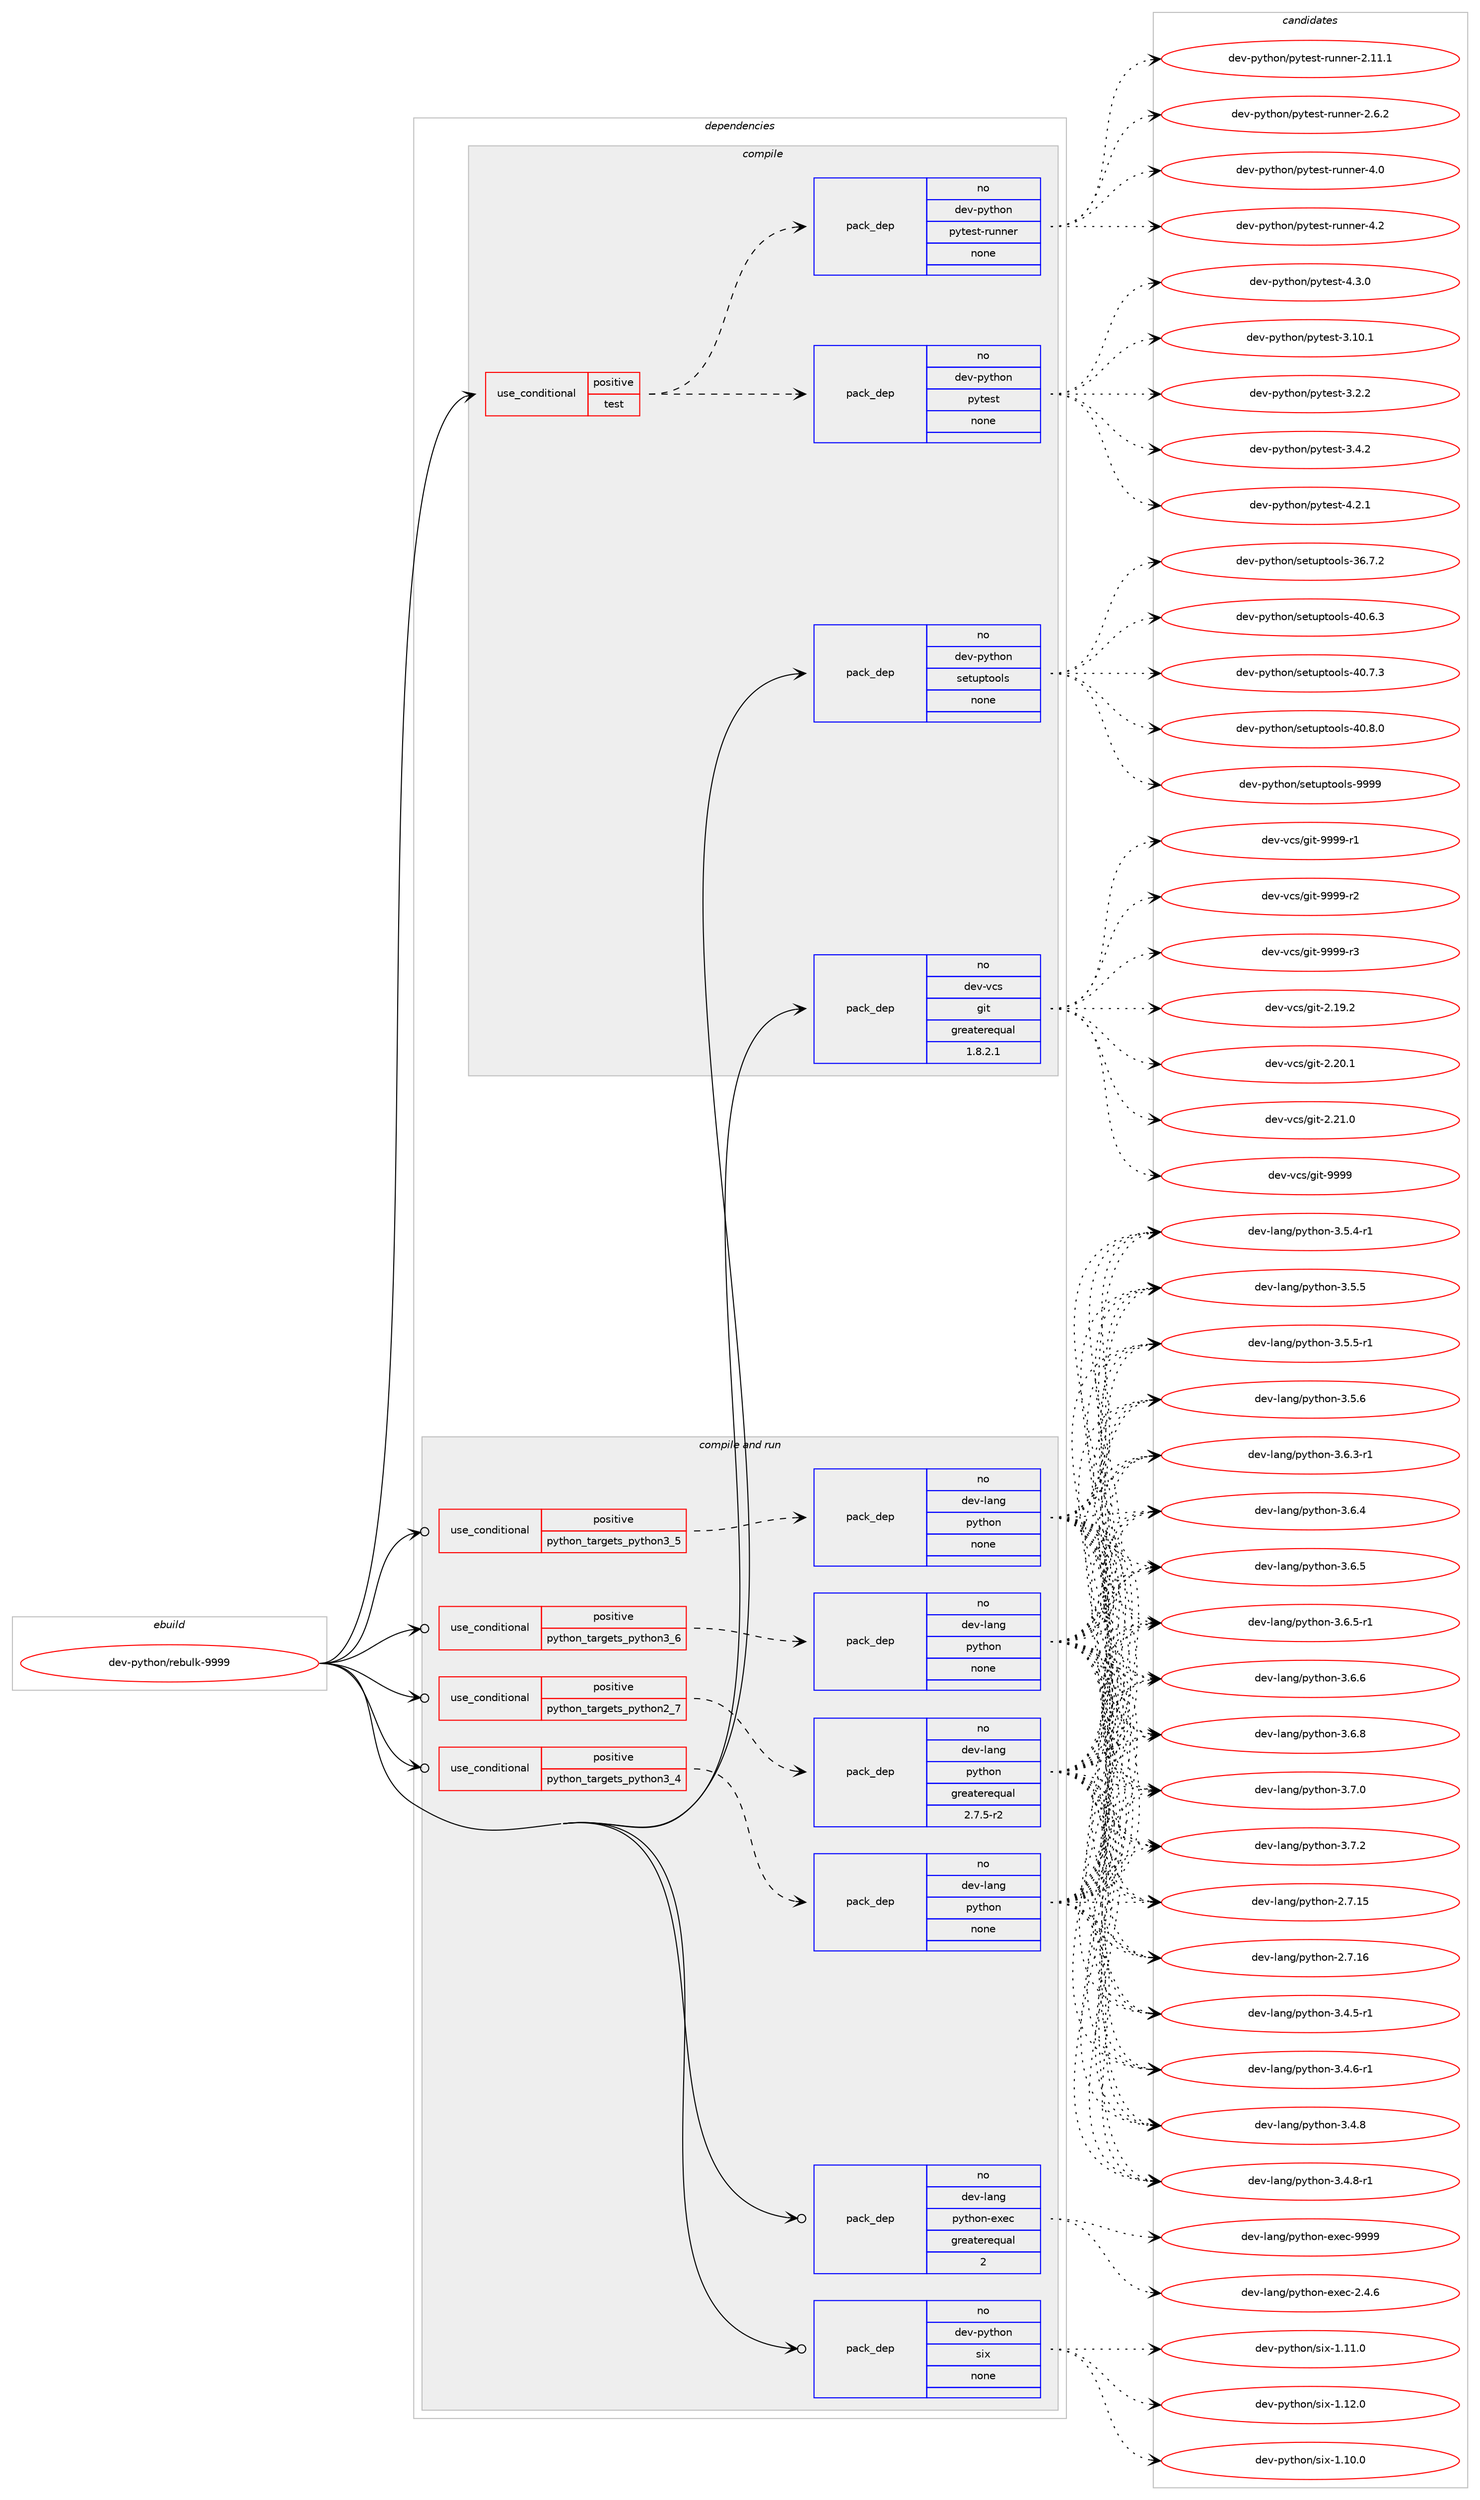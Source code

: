 digraph prolog {

# *************
# Graph options
# *************

newrank=true;
concentrate=true;
compound=true;
graph [rankdir=LR,fontname=Helvetica,fontsize=10,ranksep=1.5];#, ranksep=2.5, nodesep=0.2];
edge  [arrowhead=vee];
node  [fontname=Helvetica,fontsize=10];

# **********
# The ebuild
# **********

subgraph cluster_leftcol {
color=gray;
rank=same;
label=<<i>ebuild</i>>;
id [label="dev-python/rebulk-9999", color=red, width=4, href="../dev-python/rebulk-9999.svg"];
}

# ****************
# The dependencies
# ****************

subgraph cluster_midcol {
color=gray;
label=<<i>dependencies</i>>;
subgraph cluster_compile {
fillcolor="#eeeeee";
style=filled;
label=<<i>compile</i>>;
subgraph cond383609 {
dependency1438420 [label=<<TABLE BORDER="0" CELLBORDER="1" CELLSPACING="0" CELLPADDING="4"><TR><TD ROWSPAN="3" CELLPADDING="10">use_conditional</TD></TR><TR><TD>positive</TD></TR><TR><TD>test</TD></TR></TABLE>>, shape=none, color=red];
subgraph pack1031451 {
dependency1438421 [label=<<TABLE BORDER="0" CELLBORDER="1" CELLSPACING="0" CELLPADDING="4" WIDTH="220"><TR><TD ROWSPAN="6" CELLPADDING="30">pack_dep</TD></TR><TR><TD WIDTH="110">no</TD></TR><TR><TD>dev-python</TD></TR><TR><TD>pytest</TD></TR><TR><TD>none</TD></TR><TR><TD></TD></TR></TABLE>>, shape=none, color=blue];
}
dependency1438420:e -> dependency1438421:w [weight=20,style="dashed",arrowhead="vee"];
subgraph pack1031452 {
dependency1438422 [label=<<TABLE BORDER="0" CELLBORDER="1" CELLSPACING="0" CELLPADDING="4" WIDTH="220"><TR><TD ROWSPAN="6" CELLPADDING="30">pack_dep</TD></TR><TR><TD WIDTH="110">no</TD></TR><TR><TD>dev-python</TD></TR><TR><TD>pytest-runner</TD></TR><TR><TD>none</TD></TR><TR><TD></TD></TR></TABLE>>, shape=none, color=blue];
}
dependency1438420:e -> dependency1438422:w [weight=20,style="dashed",arrowhead="vee"];
}
id:e -> dependency1438420:w [weight=20,style="solid",arrowhead="vee"];
subgraph pack1031453 {
dependency1438423 [label=<<TABLE BORDER="0" CELLBORDER="1" CELLSPACING="0" CELLPADDING="4" WIDTH="220"><TR><TD ROWSPAN="6" CELLPADDING="30">pack_dep</TD></TR><TR><TD WIDTH="110">no</TD></TR><TR><TD>dev-python</TD></TR><TR><TD>setuptools</TD></TR><TR><TD>none</TD></TR><TR><TD></TD></TR></TABLE>>, shape=none, color=blue];
}
id:e -> dependency1438423:w [weight=20,style="solid",arrowhead="vee"];
subgraph pack1031454 {
dependency1438424 [label=<<TABLE BORDER="0" CELLBORDER="1" CELLSPACING="0" CELLPADDING="4" WIDTH="220"><TR><TD ROWSPAN="6" CELLPADDING="30">pack_dep</TD></TR><TR><TD WIDTH="110">no</TD></TR><TR><TD>dev-vcs</TD></TR><TR><TD>git</TD></TR><TR><TD>greaterequal</TD></TR><TR><TD>1.8.2.1</TD></TR></TABLE>>, shape=none, color=blue];
}
id:e -> dependency1438424:w [weight=20,style="solid",arrowhead="vee"];
}
subgraph cluster_compileandrun {
fillcolor="#eeeeee";
style=filled;
label=<<i>compile and run</i>>;
subgraph cond383610 {
dependency1438425 [label=<<TABLE BORDER="0" CELLBORDER="1" CELLSPACING="0" CELLPADDING="4"><TR><TD ROWSPAN="3" CELLPADDING="10">use_conditional</TD></TR><TR><TD>positive</TD></TR><TR><TD>python_targets_python2_7</TD></TR></TABLE>>, shape=none, color=red];
subgraph pack1031455 {
dependency1438426 [label=<<TABLE BORDER="0" CELLBORDER="1" CELLSPACING="0" CELLPADDING="4" WIDTH="220"><TR><TD ROWSPAN="6" CELLPADDING="30">pack_dep</TD></TR><TR><TD WIDTH="110">no</TD></TR><TR><TD>dev-lang</TD></TR><TR><TD>python</TD></TR><TR><TD>greaterequal</TD></TR><TR><TD>2.7.5-r2</TD></TR></TABLE>>, shape=none, color=blue];
}
dependency1438425:e -> dependency1438426:w [weight=20,style="dashed",arrowhead="vee"];
}
id:e -> dependency1438425:w [weight=20,style="solid",arrowhead="odotvee"];
subgraph cond383611 {
dependency1438427 [label=<<TABLE BORDER="0" CELLBORDER="1" CELLSPACING="0" CELLPADDING="4"><TR><TD ROWSPAN="3" CELLPADDING="10">use_conditional</TD></TR><TR><TD>positive</TD></TR><TR><TD>python_targets_python3_4</TD></TR></TABLE>>, shape=none, color=red];
subgraph pack1031456 {
dependency1438428 [label=<<TABLE BORDER="0" CELLBORDER="1" CELLSPACING="0" CELLPADDING="4" WIDTH="220"><TR><TD ROWSPAN="6" CELLPADDING="30">pack_dep</TD></TR><TR><TD WIDTH="110">no</TD></TR><TR><TD>dev-lang</TD></TR><TR><TD>python</TD></TR><TR><TD>none</TD></TR><TR><TD></TD></TR></TABLE>>, shape=none, color=blue];
}
dependency1438427:e -> dependency1438428:w [weight=20,style="dashed",arrowhead="vee"];
}
id:e -> dependency1438427:w [weight=20,style="solid",arrowhead="odotvee"];
subgraph cond383612 {
dependency1438429 [label=<<TABLE BORDER="0" CELLBORDER="1" CELLSPACING="0" CELLPADDING="4"><TR><TD ROWSPAN="3" CELLPADDING="10">use_conditional</TD></TR><TR><TD>positive</TD></TR><TR><TD>python_targets_python3_5</TD></TR></TABLE>>, shape=none, color=red];
subgraph pack1031457 {
dependency1438430 [label=<<TABLE BORDER="0" CELLBORDER="1" CELLSPACING="0" CELLPADDING="4" WIDTH="220"><TR><TD ROWSPAN="6" CELLPADDING="30">pack_dep</TD></TR><TR><TD WIDTH="110">no</TD></TR><TR><TD>dev-lang</TD></TR><TR><TD>python</TD></TR><TR><TD>none</TD></TR><TR><TD></TD></TR></TABLE>>, shape=none, color=blue];
}
dependency1438429:e -> dependency1438430:w [weight=20,style="dashed",arrowhead="vee"];
}
id:e -> dependency1438429:w [weight=20,style="solid",arrowhead="odotvee"];
subgraph cond383613 {
dependency1438431 [label=<<TABLE BORDER="0" CELLBORDER="1" CELLSPACING="0" CELLPADDING="4"><TR><TD ROWSPAN="3" CELLPADDING="10">use_conditional</TD></TR><TR><TD>positive</TD></TR><TR><TD>python_targets_python3_6</TD></TR></TABLE>>, shape=none, color=red];
subgraph pack1031458 {
dependency1438432 [label=<<TABLE BORDER="0" CELLBORDER="1" CELLSPACING="0" CELLPADDING="4" WIDTH="220"><TR><TD ROWSPAN="6" CELLPADDING="30">pack_dep</TD></TR><TR><TD WIDTH="110">no</TD></TR><TR><TD>dev-lang</TD></TR><TR><TD>python</TD></TR><TR><TD>none</TD></TR><TR><TD></TD></TR></TABLE>>, shape=none, color=blue];
}
dependency1438431:e -> dependency1438432:w [weight=20,style="dashed",arrowhead="vee"];
}
id:e -> dependency1438431:w [weight=20,style="solid",arrowhead="odotvee"];
subgraph pack1031459 {
dependency1438433 [label=<<TABLE BORDER="0" CELLBORDER="1" CELLSPACING="0" CELLPADDING="4" WIDTH="220"><TR><TD ROWSPAN="6" CELLPADDING="30">pack_dep</TD></TR><TR><TD WIDTH="110">no</TD></TR><TR><TD>dev-lang</TD></TR><TR><TD>python-exec</TD></TR><TR><TD>greaterequal</TD></TR><TR><TD>2</TD></TR></TABLE>>, shape=none, color=blue];
}
id:e -> dependency1438433:w [weight=20,style="solid",arrowhead="odotvee"];
subgraph pack1031460 {
dependency1438434 [label=<<TABLE BORDER="0" CELLBORDER="1" CELLSPACING="0" CELLPADDING="4" WIDTH="220"><TR><TD ROWSPAN="6" CELLPADDING="30">pack_dep</TD></TR><TR><TD WIDTH="110">no</TD></TR><TR><TD>dev-python</TD></TR><TR><TD>six</TD></TR><TR><TD>none</TD></TR><TR><TD></TD></TR></TABLE>>, shape=none, color=blue];
}
id:e -> dependency1438434:w [weight=20,style="solid",arrowhead="odotvee"];
}
subgraph cluster_run {
fillcolor="#eeeeee";
style=filled;
label=<<i>run</i>>;
}
}

# **************
# The candidates
# **************

subgraph cluster_choices {
rank=same;
color=gray;
label=<<i>candidates</i>>;

subgraph choice1031451 {
color=black;
nodesep=1;
choice100101118451121211161041111104711212111610111511645514649484649 [label="dev-python/pytest-3.10.1", color=red, width=4,href="../dev-python/pytest-3.10.1.svg"];
choice1001011184511212111610411111047112121116101115116455146504650 [label="dev-python/pytest-3.2.2", color=red, width=4,href="../dev-python/pytest-3.2.2.svg"];
choice1001011184511212111610411111047112121116101115116455146524650 [label="dev-python/pytest-3.4.2", color=red, width=4,href="../dev-python/pytest-3.4.2.svg"];
choice1001011184511212111610411111047112121116101115116455246504649 [label="dev-python/pytest-4.2.1", color=red, width=4,href="../dev-python/pytest-4.2.1.svg"];
choice1001011184511212111610411111047112121116101115116455246514648 [label="dev-python/pytest-4.3.0", color=red, width=4,href="../dev-python/pytest-4.3.0.svg"];
dependency1438421:e -> choice100101118451121211161041111104711212111610111511645514649484649:w [style=dotted,weight="100"];
dependency1438421:e -> choice1001011184511212111610411111047112121116101115116455146504650:w [style=dotted,weight="100"];
dependency1438421:e -> choice1001011184511212111610411111047112121116101115116455146524650:w [style=dotted,weight="100"];
dependency1438421:e -> choice1001011184511212111610411111047112121116101115116455246504649:w [style=dotted,weight="100"];
dependency1438421:e -> choice1001011184511212111610411111047112121116101115116455246514648:w [style=dotted,weight="100"];
}
subgraph choice1031452 {
color=black;
nodesep=1;
choice10010111845112121116104111110471121211161011151164511411711011010111445504649494649 [label="dev-python/pytest-runner-2.11.1", color=red, width=4,href="../dev-python/pytest-runner-2.11.1.svg"];
choice100101118451121211161041111104711212111610111511645114117110110101114455046544650 [label="dev-python/pytest-runner-2.6.2", color=red, width=4,href="../dev-python/pytest-runner-2.6.2.svg"];
choice10010111845112121116104111110471121211161011151164511411711011010111445524648 [label="dev-python/pytest-runner-4.0", color=red, width=4,href="../dev-python/pytest-runner-4.0.svg"];
choice10010111845112121116104111110471121211161011151164511411711011010111445524650 [label="dev-python/pytest-runner-4.2", color=red, width=4,href="../dev-python/pytest-runner-4.2.svg"];
dependency1438422:e -> choice10010111845112121116104111110471121211161011151164511411711011010111445504649494649:w [style=dotted,weight="100"];
dependency1438422:e -> choice100101118451121211161041111104711212111610111511645114117110110101114455046544650:w [style=dotted,weight="100"];
dependency1438422:e -> choice10010111845112121116104111110471121211161011151164511411711011010111445524648:w [style=dotted,weight="100"];
dependency1438422:e -> choice10010111845112121116104111110471121211161011151164511411711011010111445524650:w [style=dotted,weight="100"];
}
subgraph choice1031453 {
color=black;
nodesep=1;
choice100101118451121211161041111104711510111611711211611111110811545515446554650 [label="dev-python/setuptools-36.7.2", color=red, width=4,href="../dev-python/setuptools-36.7.2.svg"];
choice100101118451121211161041111104711510111611711211611111110811545524846544651 [label="dev-python/setuptools-40.6.3", color=red, width=4,href="../dev-python/setuptools-40.6.3.svg"];
choice100101118451121211161041111104711510111611711211611111110811545524846554651 [label="dev-python/setuptools-40.7.3", color=red, width=4,href="../dev-python/setuptools-40.7.3.svg"];
choice100101118451121211161041111104711510111611711211611111110811545524846564648 [label="dev-python/setuptools-40.8.0", color=red, width=4,href="../dev-python/setuptools-40.8.0.svg"];
choice10010111845112121116104111110471151011161171121161111111081154557575757 [label="dev-python/setuptools-9999", color=red, width=4,href="../dev-python/setuptools-9999.svg"];
dependency1438423:e -> choice100101118451121211161041111104711510111611711211611111110811545515446554650:w [style=dotted,weight="100"];
dependency1438423:e -> choice100101118451121211161041111104711510111611711211611111110811545524846544651:w [style=dotted,weight="100"];
dependency1438423:e -> choice100101118451121211161041111104711510111611711211611111110811545524846554651:w [style=dotted,weight="100"];
dependency1438423:e -> choice100101118451121211161041111104711510111611711211611111110811545524846564648:w [style=dotted,weight="100"];
dependency1438423:e -> choice10010111845112121116104111110471151011161171121161111111081154557575757:w [style=dotted,weight="100"];
}
subgraph choice1031454 {
color=black;
nodesep=1;
choice10010111845118991154710310511645504649574650 [label="dev-vcs/git-2.19.2", color=red, width=4,href="../dev-vcs/git-2.19.2.svg"];
choice10010111845118991154710310511645504650484649 [label="dev-vcs/git-2.20.1", color=red, width=4,href="../dev-vcs/git-2.20.1.svg"];
choice10010111845118991154710310511645504650494648 [label="dev-vcs/git-2.21.0", color=red, width=4,href="../dev-vcs/git-2.21.0.svg"];
choice1001011184511899115471031051164557575757 [label="dev-vcs/git-9999", color=red, width=4,href="../dev-vcs/git-9999.svg"];
choice10010111845118991154710310511645575757574511449 [label="dev-vcs/git-9999-r1", color=red, width=4,href="../dev-vcs/git-9999-r1.svg"];
choice10010111845118991154710310511645575757574511450 [label="dev-vcs/git-9999-r2", color=red, width=4,href="../dev-vcs/git-9999-r2.svg"];
choice10010111845118991154710310511645575757574511451 [label="dev-vcs/git-9999-r3", color=red, width=4,href="../dev-vcs/git-9999-r3.svg"];
dependency1438424:e -> choice10010111845118991154710310511645504649574650:w [style=dotted,weight="100"];
dependency1438424:e -> choice10010111845118991154710310511645504650484649:w [style=dotted,weight="100"];
dependency1438424:e -> choice10010111845118991154710310511645504650494648:w [style=dotted,weight="100"];
dependency1438424:e -> choice1001011184511899115471031051164557575757:w [style=dotted,weight="100"];
dependency1438424:e -> choice10010111845118991154710310511645575757574511449:w [style=dotted,weight="100"];
dependency1438424:e -> choice10010111845118991154710310511645575757574511450:w [style=dotted,weight="100"];
dependency1438424:e -> choice10010111845118991154710310511645575757574511451:w [style=dotted,weight="100"];
}
subgraph choice1031455 {
color=black;
nodesep=1;
choice10010111845108971101034711212111610411111045504655464953 [label="dev-lang/python-2.7.15", color=red, width=4,href="../dev-lang/python-2.7.15.svg"];
choice10010111845108971101034711212111610411111045504655464954 [label="dev-lang/python-2.7.16", color=red, width=4,href="../dev-lang/python-2.7.16.svg"];
choice1001011184510897110103471121211161041111104551465246534511449 [label="dev-lang/python-3.4.5-r1", color=red, width=4,href="../dev-lang/python-3.4.5-r1.svg"];
choice1001011184510897110103471121211161041111104551465246544511449 [label="dev-lang/python-3.4.6-r1", color=red, width=4,href="../dev-lang/python-3.4.6-r1.svg"];
choice100101118451089711010347112121116104111110455146524656 [label="dev-lang/python-3.4.8", color=red, width=4,href="../dev-lang/python-3.4.8.svg"];
choice1001011184510897110103471121211161041111104551465246564511449 [label="dev-lang/python-3.4.8-r1", color=red, width=4,href="../dev-lang/python-3.4.8-r1.svg"];
choice1001011184510897110103471121211161041111104551465346524511449 [label="dev-lang/python-3.5.4-r1", color=red, width=4,href="../dev-lang/python-3.5.4-r1.svg"];
choice100101118451089711010347112121116104111110455146534653 [label="dev-lang/python-3.5.5", color=red, width=4,href="../dev-lang/python-3.5.5.svg"];
choice1001011184510897110103471121211161041111104551465346534511449 [label="dev-lang/python-3.5.5-r1", color=red, width=4,href="../dev-lang/python-3.5.5-r1.svg"];
choice100101118451089711010347112121116104111110455146534654 [label="dev-lang/python-3.5.6", color=red, width=4,href="../dev-lang/python-3.5.6.svg"];
choice1001011184510897110103471121211161041111104551465446514511449 [label="dev-lang/python-3.6.3-r1", color=red, width=4,href="../dev-lang/python-3.6.3-r1.svg"];
choice100101118451089711010347112121116104111110455146544652 [label="dev-lang/python-3.6.4", color=red, width=4,href="../dev-lang/python-3.6.4.svg"];
choice100101118451089711010347112121116104111110455146544653 [label="dev-lang/python-3.6.5", color=red, width=4,href="../dev-lang/python-3.6.5.svg"];
choice1001011184510897110103471121211161041111104551465446534511449 [label="dev-lang/python-3.6.5-r1", color=red, width=4,href="../dev-lang/python-3.6.5-r1.svg"];
choice100101118451089711010347112121116104111110455146544654 [label="dev-lang/python-3.6.6", color=red, width=4,href="../dev-lang/python-3.6.6.svg"];
choice100101118451089711010347112121116104111110455146544656 [label="dev-lang/python-3.6.8", color=red, width=4,href="../dev-lang/python-3.6.8.svg"];
choice100101118451089711010347112121116104111110455146554648 [label="dev-lang/python-3.7.0", color=red, width=4,href="../dev-lang/python-3.7.0.svg"];
choice100101118451089711010347112121116104111110455146554650 [label="dev-lang/python-3.7.2", color=red, width=4,href="../dev-lang/python-3.7.2.svg"];
dependency1438426:e -> choice10010111845108971101034711212111610411111045504655464953:w [style=dotted,weight="100"];
dependency1438426:e -> choice10010111845108971101034711212111610411111045504655464954:w [style=dotted,weight="100"];
dependency1438426:e -> choice1001011184510897110103471121211161041111104551465246534511449:w [style=dotted,weight="100"];
dependency1438426:e -> choice1001011184510897110103471121211161041111104551465246544511449:w [style=dotted,weight="100"];
dependency1438426:e -> choice100101118451089711010347112121116104111110455146524656:w [style=dotted,weight="100"];
dependency1438426:e -> choice1001011184510897110103471121211161041111104551465246564511449:w [style=dotted,weight="100"];
dependency1438426:e -> choice1001011184510897110103471121211161041111104551465346524511449:w [style=dotted,weight="100"];
dependency1438426:e -> choice100101118451089711010347112121116104111110455146534653:w [style=dotted,weight="100"];
dependency1438426:e -> choice1001011184510897110103471121211161041111104551465346534511449:w [style=dotted,weight="100"];
dependency1438426:e -> choice100101118451089711010347112121116104111110455146534654:w [style=dotted,weight="100"];
dependency1438426:e -> choice1001011184510897110103471121211161041111104551465446514511449:w [style=dotted,weight="100"];
dependency1438426:e -> choice100101118451089711010347112121116104111110455146544652:w [style=dotted,weight="100"];
dependency1438426:e -> choice100101118451089711010347112121116104111110455146544653:w [style=dotted,weight="100"];
dependency1438426:e -> choice1001011184510897110103471121211161041111104551465446534511449:w [style=dotted,weight="100"];
dependency1438426:e -> choice100101118451089711010347112121116104111110455146544654:w [style=dotted,weight="100"];
dependency1438426:e -> choice100101118451089711010347112121116104111110455146544656:w [style=dotted,weight="100"];
dependency1438426:e -> choice100101118451089711010347112121116104111110455146554648:w [style=dotted,weight="100"];
dependency1438426:e -> choice100101118451089711010347112121116104111110455146554650:w [style=dotted,weight="100"];
}
subgraph choice1031456 {
color=black;
nodesep=1;
choice10010111845108971101034711212111610411111045504655464953 [label="dev-lang/python-2.7.15", color=red, width=4,href="../dev-lang/python-2.7.15.svg"];
choice10010111845108971101034711212111610411111045504655464954 [label="dev-lang/python-2.7.16", color=red, width=4,href="../dev-lang/python-2.7.16.svg"];
choice1001011184510897110103471121211161041111104551465246534511449 [label="dev-lang/python-3.4.5-r1", color=red, width=4,href="../dev-lang/python-3.4.5-r1.svg"];
choice1001011184510897110103471121211161041111104551465246544511449 [label="dev-lang/python-3.4.6-r1", color=red, width=4,href="../dev-lang/python-3.4.6-r1.svg"];
choice100101118451089711010347112121116104111110455146524656 [label="dev-lang/python-3.4.8", color=red, width=4,href="../dev-lang/python-3.4.8.svg"];
choice1001011184510897110103471121211161041111104551465246564511449 [label="dev-lang/python-3.4.8-r1", color=red, width=4,href="../dev-lang/python-3.4.8-r1.svg"];
choice1001011184510897110103471121211161041111104551465346524511449 [label="dev-lang/python-3.5.4-r1", color=red, width=4,href="../dev-lang/python-3.5.4-r1.svg"];
choice100101118451089711010347112121116104111110455146534653 [label="dev-lang/python-3.5.5", color=red, width=4,href="../dev-lang/python-3.5.5.svg"];
choice1001011184510897110103471121211161041111104551465346534511449 [label="dev-lang/python-3.5.5-r1", color=red, width=4,href="../dev-lang/python-3.5.5-r1.svg"];
choice100101118451089711010347112121116104111110455146534654 [label="dev-lang/python-3.5.6", color=red, width=4,href="../dev-lang/python-3.5.6.svg"];
choice1001011184510897110103471121211161041111104551465446514511449 [label="dev-lang/python-3.6.3-r1", color=red, width=4,href="../dev-lang/python-3.6.3-r1.svg"];
choice100101118451089711010347112121116104111110455146544652 [label="dev-lang/python-3.6.4", color=red, width=4,href="../dev-lang/python-3.6.4.svg"];
choice100101118451089711010347112121116104111110455146544653 [label="dev-lang/python-3.6.5", color=red, width=4,href="../dev-lang/python-3.6.5.svg"];
choice1001011184510897110103471121211161041111104551465446534511449 [label="dev-lang/python-3.6.5-r1", color=red, width=4,href="../dev-lang/python-3.6.5-r1.svg"];
choice100101118451089711010347112121116104111110455146544654 [label="dev-lang/python-3.6.6", color=red, width=4,href="../dev-lang/python-3.6.6.svg"];
choice100101118451089711010347112121116104111110455146544656 [label="dev-lang/python-3.6.8", color=red, width=4,href="../dev-lang/python-3.6.8.svg"];
choice100101118451089711010347112121116104111110455146554648 [label="dev-lang/python-3.7.0", color=red, width=4,href="../dev-lang/python-3.7.0.svg"];
choice100101118451089711010347112121116104111110455146554650 [label="dev-lang/python-3.7.2", color=red, width=4,href="../dev-lang/python-3.7.2.svg"];
dependency1438428:e -> choice10010111845108971101034711212111610411111045504655464953:w [style=dotted,weight="100"];
dependency1438428:e -> choice10010111845108971101034711212111610411111045504655464954:w [style=dotted,weight="100"];
dependency1438428:e -> choice1001011184510897110103471121211161041111104551465246534511449:w [style=dotted,weight="100"];
dependency1438428:e -> choice1001011184510897110103471121211161041111104551465246544511449:w [style=dotted,weight="100"];
dependency1438428:e -> choice100101118451089711010347112121116104111110455146524656:w [style=dotted,weight="100"];
dependency1438428:e -> choice1001011184510897110103471121211161041111104551465246564511449:w [style=dotted,weight="100"];
dependency1438428:e -> choice1001011184510897110103471121211161041111104551465346524511449:w [style=dotted,weight="100"];
dependency1438428:e -> choice100101118451089711010347112121116104111110455146534653:w [style=dotted,weight="100"];
dependency1438428:e -> choice1001011184510897110103471121211161041111104551465346534511449:w [style=dotted,weight="100"];
dependency1438428:e -> choice100101118451089711010347112121116104111110455146534654:w [style=dotted,weight="100"];
dependency1438428:e -> choice1001011184510897110103471121211161041111104551465446514511449:w [style=dotted,weight="100"];
dependency1438428:e -> choice100101118451089711010347112121116104111110455146544652:w [style=dotted,weight="100"];
dependency1438428:e -> choice100101118451089711010347112121116104111110455146544653:w [style=dotted,weight="100"];
dependency1438428:e -> choice1001011184510897110103471121211161041111104551465446534511449:w [style=dotted,weight="100"];
dependency1438428:e -> choice100101118451089711010347112121116104111110455146544654:w [style=dotted,weight="100"];
dependency1438428:e -> choice100101118451089711010347112121116104111110455146544656:w [style=dotted,weight="100"];
dependency1438428:e -> choice100101118451089711010347112121116104111110455146554648:w [style=dotted,weight="100"];
dependency1438428:e -> choice100101118451089711010347112121116104111110455146554650:w [style=dotted,weight="100"];
}
subgraph choice1031457 {
color=black;
nodesep=1;
choice10010111845108971101034711212111610411111045504655464953 [label="dev-lang/python-2.7.15", color=red, width=4,href="../dev-lang/python-2.7.15.svg"];
choice10010111845108971101034711212111610411111045504655464954 [label="dev-lang/python-2.7.16", color=red, width=4,href="../dev-lang/python-2.7.16.svg"];
choice1001011184510897110103471121211161041111104551465246534511449 [label="dev-lang/python-3.4.5-r1", color=red, width=4,href="../dev-lang/python-3.4.5-r1.svg"];
choice1001011184510897110103471121211161041111104551465246544511449 [label="dev-lang/python-3.4.6-r1", color=red, width=4,href="../dev-lang/python-3.4.6-r1.svg"];
choice100101118451089711010347112121116104111110455146524656 [label="dev-lang/python-3.4.8", color=red, width=4,href="../dev-lang/python-3.4.8.svg"];
choice1001011184510897110103471121211161041111104551465246564511449 [label="dev-lang/python-3.4.8-r1", color=red, width=4,href="../dev-lang/python-3.4.8-r1.svg"];
choice1001011184510897110103471121211161041111104551465346524511449 [label="dev-lang/python-3.5.4-r1", color=red, width=4,href="../dev-lang/python-3.5.4-r1.svg"];
choice100101118451089711010347112121116104111110455146534653 [label="dev-lang/python-3.5.5", color=red, width=4,href="../dev-lang/python-3.5.5.svg"];
choice1001011184510897110103471121211161041111104551465346534511449 [label="dev-lang/python-3.5.5-r1", color=red, width=4,href="../dev-lang/python-3.5.5-r1.svg"];
choice100101118451089711010347112121116104111110455146534654 [label="dev-lang/python-3.5.6", color=red, width=4,href="../dev-lang/python-3.5.6.svg"];
choice1001011184510897110103471121211161041111104551465446514511449 [label="dev-lang/python-3.6.3-r1", color=red, width=4,href="../dev-lang/python-3.6.3-r1.svg"];
choice100101118451089711010347112121116104111110455146544652 [label="dev-lang/python-3.6.4", color=red, width=4,href="../dev-lang/python-3.6.4.svg"];
choice100101118451089711010347112121116104111110455146544653 [label="dev-lang/python-3.6.5", color=red, width=4,href="../dev-lang/python-3.6.5.svg"];
choice1001011184510897110103471121211161041111104551465446534511449 [label="dev-lang/python-3.6.5-r1", color=red, width=4,href="../dev-lang/python-3.6.5-r1.svg"];
choice100101118451089711010347112121116104111110455146544654 [label="dev-lang/python-3.6.6", color=red, width=4,href="../dev-lang/python-3.6.6.svg"];
choice100101118451089711010347112121116104111110455146544656 [label="dev-lang/python-3.6.8", color=red, width=4,href="../dev-lang/python-3.6.8.svg"];
choice100101118451089711010347112121116104111110455146554648 [label="dev-lang/python-3.7.0", color=red, width=4,href="../dev-lang/python-3.7.0.svg"];
choice100101118451089711010347112121116104111110455146554650 [label="dev-lang/python-3.7.2", color=red, width=4,href="../dev-lang/python-3.7.2.svg"];
dependency1438430:e -> choice10010111845108971101034711212111610411111045504655464953:w [style=dotted,weight="100"];
dependency1438430:e -> choice10010111845108971101034711212111610411111045504655464954:w [style=dotted,weight="100"];
dependency1438430:e -> choice1001011184510897110103471121211161041111104551465246534511449:w [style=dotted,weight="100"];
dependency1438430:e -> choice1001011184510897110103471121211161041111104551465246544511449:w [style=dotted,weight="100"];
dependency1438430:e -> choice100101118451089711010347112121116104111110455146524656:w [style=dotted,weight="100"];
dependency1438430:e -> choice1001011184510897110103471121211161041111104551465246564511449:w [style=dotted,weight="100"];
dependency1438430:e -> choice1001011184510897110103471121211161041111104551465346524511449:w [style=dotted,weight="100"];
dependency1438430:e -> choice100101118451089711010347112121116104111110455146534653:w [style=dotted,weight="100"];
dependency1438430:e -> choice1001011184510897110103471121211161041111104551465346534511449:w [style=dotted,weight="100"];
dependency1438430:e -> choice100101118451089711010347112121116104111110455146534654:w [style=dotted,weight="100"];
dependency1438430:e -> choice1001011184510897110103471121211161041111104551465446514511449:w [style=dotted,weight="100"];
dependency1438430:e -> choice100101118451089711010347112121116104111110455146544652:w [style=dotted,weight="100"];
dependency1438430:e -> choice100101118451089711010347112121116104111110455146544653:w [style=dotted,weight="100"];
dependency1438430:e -> choice1001011184510897110103471121211161041111104551465446534511449:w [style=dotted,weight="100"];
dependency1438430:e -> choice100101118451089711010347112121116104111110455146544654:w [style=dotted,weight="100"];
dependency1438430:e -> choice100101118451089711010347112121116104111110455146544656:w [style=dotted,weight="100"];
dependency1438430:e -> choice100101118451089711010347112121116104111110455146554648:w [style=dotted,weight="100"];
dependency1438430:e -> choice100101118451089711010347112121116104111110455146554650:w [style=dotted,weight="100"];
}
subgraph choice1031458 {
color=black;
nodesep=1;
choice10010111845108971101034711212111610411111045504655464953 [label="dev-lang/python-2.7.15", color=red, width=4,href="../dev-lang/python-2.7.15.svg"];
choice10010111845108971101034711212111610411111045504655464954 [label="dev-lang/python-2.7.16", color=red, width=4,href="../dev-lang/python-2.7.16.svg"];
choice1001011184510897110103471121211161041111104551465246534511449 [label="dev-lang/python-3.4.5-r1", color=red, width=4,href="../dev-lang/python-3.4.5-r1.svg"];
choice1001011184510897110103471121211161041111104551465246544511449 [label="dev-lang/python-3.4.6-r1", color=red, width=4,href="../dev-lang/python-3.4.6-r1.svg"];
choice100101118451089711010347112121116104111110455146524656 [label="dev-lang/python-3.4.8", color=red, width=4,href="../dev-lang/python-3.4.8.svg"];
choice1001011184510897110103471121211161041111104551465246564511449 [label="dev-lang/python-3.4.8-r1", color=red, width=4,href="../dev-lang/python-3.4.8-r1.svg"];
choice1001011184510897110103471121211161041111104551465346524511449 [label="dev-lang/python-3.5.4-r1", color=red, width=4,href="../dev-lang/python-3.5.4-r1.svg"];
choice100101118451089711010347112121116104111110455146534653 [label="dev-lang/python-3.5.5", color=red, width=4,href="../dev-lang/python-3.5.5.svg"];
choice1001011184510897110103471121211161041111104551465346534511449 [label="dev-lang/python-3.5.5-r1", color=red, width=4,href="../dev-lang/python-3.5.5-r1.svg"];
choice100101118451089711010347112121116104111110455146534654 [label="dev-lang/python-3.5.6", color=red, width=4,href="../dev-lang/python-3.5.6.svg"];
choice1001011184510897110103471121211161041111104551465446514511449 [label="dev-lang/python-3.6.3-r1", color=red, width=4,href="../dev-lang/python-3.6.3-r1.svg"];
choice100101118451089711010347112121116104111110455146544652 [label="dev-lang/python-3.6.4", color=red, width=4,href="../dev-lang/python-3.6.4.svg"];
choice100101118451089711010347112121116104111110455146544653 [label="dev-lang/python-3.6.5", color=red, width=4,href="../dev-lang/python-3.6.5.svg"];
choice1001011184510897110103471121211161041111104551465446534511449 [label="dev-lang/python-3.6.5-r1", color=red, width=4,href="../dev-lang/python-3.6.5-r1.svg"];
choice100101118451089711010347112121116104111110455146544654 [label="dev-lang/python-3.6.6", color=red, width=4,href="../dev-lang/python-3.6.6.svg"];
choice100101118451089711010347112121116104111110455146544656 [label="dev-lang/python-3.6.8", color=red, width=4,href="../dev-lang/python-3.6.8.svg"];
choice100101118451089711010347112121116104111110455146554648 [label="dev-lang/python-3.7.0", color=red, width=4,href="../dev-lang/python-3.7.0.svg"];
choice100101118451089711010347112121116104111110455146554650 [label="dev-lang/python-3.7.2", color=red, width=4,href="../dev-lang/python-3.7.2.svg"];
dependency1438432:e -> choice10010111845108971101034711212111610411111045504655464953:w [style=dotted,weight="100"];
dependency1438432:e -> choice10010111845108971101034711212111610411111045504655464954:w [style=dotted,weight="100"];
dependency1438432:e -> choice1001011184510897110103471121211161041111104551465246534511449:w [style=dotted,weight="100"];
dependency1438432:e -> choice1001011184510897110103471121211161041111104551465246544511449:w [style=dotted,weight="100"];
dependency1438432:e -> choice100101118451089711010347112121116104111110455146524656:w [style=dotted,weight="100"];
dependency1438432:e -> choice1001011184510897110103471121211161041111104551465246564511449:w [style=dotted,weight="100"];
dependency1438432:e -> choice1001011184510897110103471121211161041111104551465346524511449:w [style=dotted,weight="100"];
dependency1438432:e -> choice100101118451089711010347112121116104111110455146534653:w [style=dotted,weight="100"];
dependency1438432:e -> choice1001011184510897110103471121211161041111104551465346534511449:w [style=dotted,weight="100"];
dependency1438432:e -> choice100101118451089711010347112121116104111110455146534654:w [style=dotted,weight="100"];
dependency1438432:e -> choice1001011184510897110103471121211161041111104551465446514511449:w [style=dotted,weight="100"];
dependency1438432:e -> choice100101118451089711010347112121116104111110455146544652:w [style=dotted,weight="100"];
dependency1438432:e -> choice100101118451089711010347112121116104111110455146544653:w [style=dotted,weight="100"];
dependency1438432:e -> choice1001011184510897110103471121211161041111104551465446534511449:w [style=dotted,weight="100"];
dependency1438432:e -> choice100101118451089711010347112121116104111110455146544654:w [style=dotted,weight="100"];
dependency1438432:e -> choice100101118451089711010347112121116104111110455146544656:w [style=dotted,weight="100"];
dependency1438432:e -> choice100101118451089711010347112121116104111110455146554648:w [style=dotted,weight="100"];
dependency1438432:e -> choice100101118451089711010347112121116104111110455146554650:w [style=dotted,weight="100"];
}
subgraph choice1031459 {
color=black;
nodesep=1;
choice1001011184510897110103471121211161041111104510112010199455046524654 [label="dev-lang/python-exec-2.4.6", color=red, width=4,href="../dev-lang/python-exec-2.4.6.svg"];
choice10010111845108971101034711212111610411111045101120101994557575757 [label="dev-lang/python-exec-9999", color=red, width=4,href="../dev-lang/python-exec-9999.svg"];
dependency1438433:e -> choice1001011184510897110103471121211161041111104510112010199455046524654:w [style=dotted,weight="100"];
dependency1438433:e -> choice10010111845108971101034711212111610411111045101120101994557575757:w [style=dotted,weight="100"];
}
subgraph choice1031460 {
color=black;
nodesep=1;
choice100101118451121211161041111104711510512045494649484648 [label="dev-python/six-1.10.0", color=red, width=4,href="../dev-python/six-1.10.0.svg"];
choice100101118451121211161041111104711510512045494649494648 [label="dev-python/six-1.11.0", color=red, width=4,href="../dev-python/six-1.11.0.svg"];
choice100101118451121211161041111104711510512045494649504648 [label="dev-python/six-1.12.0", color=red, width=4,href="../dev-python/six-1.12.0.svg"];
dependency1438434:e -> choice100101118451121211161041111104711510512045494649484648:w [style=dotted,weight="100"];
dependency1438434:e -> choice100101118451121211161041111104711510512045494649494648:w [style=dotted,weight="100"];
dependency1438434:e -> choice100101118451121211161041111104711510512045494649504648:w [style=dotted,weight="100"];
}
}

}
